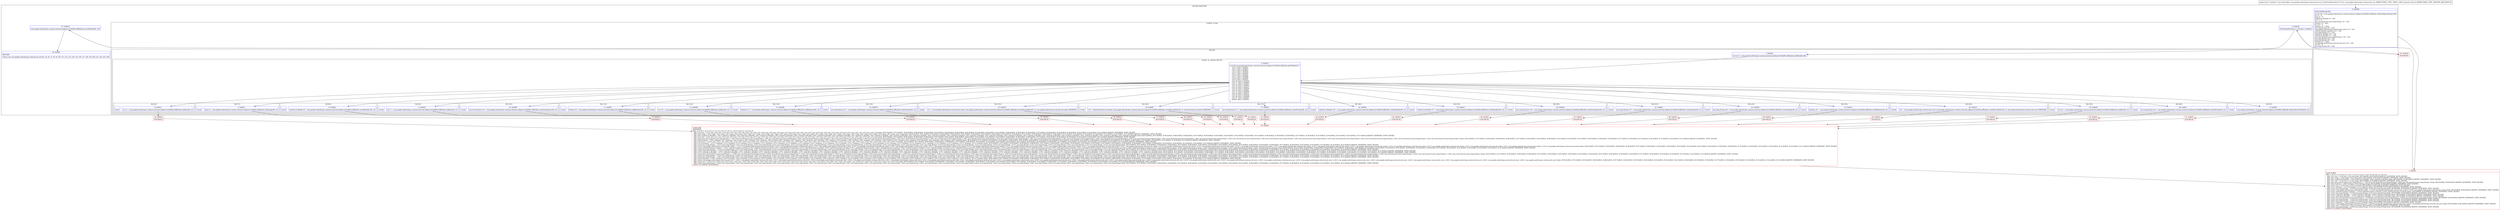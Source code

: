 digraph "CFG forcom.google.android.gms.internal.ads.zzxz.createFromParcel(Landroid\/os\/Parcel;)Ljava\/lang\/Object;" {
subgraph cluster_Region_856486270 {
label = "R(4:0|(2:3|4)|27|28)";
node [shape=record,color=blue];
Node_0 [shape=record,label="{0\:\ 0x0000|MTH_ENTER_BLOCK\l|int int r25 = com.google.android.gms.common.internal.safeparcel.SafeParcelReader.validateObjectHeader(r28)\lint r3 = 0\llong r4 = 0\landroid.os.Bundle r6 = null\lint r7 = 0\ljava.util.ArrayList\<java.lang.String\> r8 = null\lboolean r9 = false\lint r10 = 0\lboolean r11 = false\ljava.lang.String r12 = null\lcom.google.android.gms.internal.ads.zzabz r13 = null\landroid.location.Location r14 = null\ljava.lang.String r15 = null\landroid.os.Bundle r16 = null\landroid.os.Bundle r17 = null\ljava.util.ArrayList\<java.lang.String\> r18 = null\ljava.lang.String r19 = null\ljava.lang.String r20 = null\lboolean r21 = false\lcom.google.android.gms.internal.ads.zzxr r22 = null\lint r23 = 0\ljava.lang.String r24 = null\l}"];
subgraph cluster_LoopRegion_701998043 {
label = "LOOP:0: (2:3|4)";
node [shape=record,color=blue];
Node_2 [shape=record,label="{2\:\ 0x0029|if (r28.dataPosition() \< r25) goto L_0x002b\l}"];
subgraph cluster_Region_959134891 {
label = "R(2:3|4)";
node [shape=record,color=blue];
Node_3 [shape=record,label="{3\:\ 0x002b|int int r2 = com.google.android.gms.common.internal.safeparcel.SafeParcelReader.readHeader(r28)\l}"];
subgraph cluster_SwitchRegion_1145357835 {
label = "Switch: 21, default: R(2:5|1)";
node [shape=record,color=blue];
Node_4 [shape=record,label="{4\:\ 0x0033|switch(com.google.android.gms.common.internal.safeparcel.SafeParcelReader.getFieldId(r2)) \{\l    case 1: goto L_0x003c;\l    case 2: goto L_0x0043;\l    case 3: goto L_0x004a;\l    case 4: goto L_0x0051;\l    case 5: goto L_0x0058;\l    case 6: goto L_0x005f;\l    case 7: goto L_0x0066;\l    case 8: goto L_0x006d;\l    case 9: goto L_0x0074;\l    case 10: goto L_0x007b;\l    case 11: goto L_0x0087;\l    case 12: goto L_0x0093;\l    case 13: goto L_0x009a;\l    case 14: goto L_0x00a1;\l    case 15: goto L_0x00a9;\l    case 16: goto L_0x00b1;\l    case 17: goto L_0x00b9;\l    case 18: goto L_0x00c1;\l    case 19: goto L_0x00c9;\l    case 20: goto L_0x00d9;\l    case 21: goto L_0x00e1;\l    default: goto L_0x0036;\l\}\l}"];
subgraph cluster_Region_1629419105 {
label = "R(2:6|1)";
node [shape=record,color=blue];
Node_6 [shape=record,label="{6\:\ 0x003c|int r3 = com.google.android.gms.common.internal.safeparcel.SafeParcelReader.readInt(r28, r2)\l}"];
Node_InsnContainer_508857161 [shape=record,label="{|break\l}"];
}
subgraph cluster_Region_1087503583 {
label = "R(2:7|1)";
node [shape=record,color=blue];
Node_7 [shape=record,label="{7\:\ 0x0043|long r4 = com.google.android.gms.common.internal.safeparcel.SafeParcelReader.readLong(r28, r2)\l}"];
Node_InsnContainer_1259605730 [shape=record,label="{|break\l}"];
}
subgraph cluster_Region_335704762 {
label = "R(2:8|1)";
node [shape=record,color=blue];
Node_8 [shape=record,label="{8\:\ 0x004a|android.os.Bundle r6 = com.google.android.gms.common.internal.safeparcel.SafeParcelReader.createBundle(r28, r2)\l}"];
Node_InsnContainer_825930865 [shape=record,label="{|break\l}"];
}
subgraph cluster_Region_14664346 {
label = "R(2:9|1)";
node [shape=record,color=blue];
Node_9 [shape=record,label="{9\:\ 0x0051|int r7 = com.google.android.gms.common.internal.safeparcel.SafeParcelReader.readInt(r28, r2)\l}"];
Node_InsnContainer_1592089692 [shape=record,label="{|break\l}"];
}
subgraph cluster_Region_384078110 {
label = "R(2:10|1)";
node [shape=record,color=blue];
Node_10 [shape=record,label="{10\:\ 0x0058|java.util.ArrayList r8 = com.google.android.gms.common.internal.safeparcel.SafeParcelReader.createStringList(r28, r2)\l}"];
Node_InsnContainer_1691453962 [shape=record,label="{|break\l}"];
}
subgraph cluster_Region_1495052313 {
label = "R(2:11|1)";
node [shape=record,color=blue];
Node_11 [shape=record,label="{11\:\ 0x005f|boolean r9 = com.google.android.gms.common.internal.safeparcel.SafeParcelReader.readBoolean(r28, r2)\l}"];
Node_InsnContainer_265939820 [shape=record,label="{|break\l}"];
}
subgraph cluster_Region_1586269730 {
label = "R(2:12|1)";
node [shape=record,color=blue];
Node_12 [shape=record,label="{12\:\ 0x0066|int r10 = com.google.android.gms.common.internal.safeparcel.SafeParcelReader.readInt(r28, r2)\l}"];
Node_InsnContainer_1797545946 [shape=record,label="{|break\l}"];
}
subgraph cluster_Region_549018747 {
label = "R(2:13|1)";
node [shape=record,color=blue];
Node_13 [shape=record,label="{13\:\ 0x006d|boolean r11 = com.google.android.gms.common.internal.safeparcel.SafeParcelReader.readBoolean(r28, r2)\l}"];
Node_InsnContainer_534247774 [shape=record,label="{|break\l}"];
}
subgraph cluster_Region_308757779 {
label = "R(2:14|1)";
node [shape=record,color=blue];
Node_14 [shape=record,label="{14\:\ 0x0074|java.lang.String r12 = com.google.android.gms.common.internal.safeparcel.SafeParcelReader.createString(r28, r2)\l}"];
Node_InsnContainer_2000593268 [shape=record,label="{|break\l}"];
}
subgraph cluster_Region_776446782 {
label = "R(2:15|1)";
node [shape=record,color=blue];
Node_15 [shape=record,label="{15\:\ 0x007b|r13 = (com.google.android.gms.internal.ads.zzabz) com.google.android.gms.common.internal.safeparcel.SafeParcelReader.createParcelable(r28, r2, com.google.android.gms.internal.ads.zzabz.CREATOR)\l}"];
Node_InsnContainer_939304564 [shape=record,label="{|break\l}"];
}
subgraph cluster_Region_343987530 {
label = "R(2:16|1)";
node [shape=record,color=blue];
Node_16 [shape=record,label="{16\:\ 0x0087|r14 = (android.location.Location) com.google.android.gms.common.internal.safeparcel.SafeParcelReader.createParcelable(r28, r2, android.location.Location.CREATOR)\l}"];
Node_InsnContainer_2129655262 [shape=record,label="{|break\l}"];
}
subgraph cluster_Region_2125469989 {
label = "R(2:17|1)";
node [shape=record,color=blue];
Node_17 [shape=record,label="{17\:\ 0x0093|java.lang.String r15 = com.google.android.gms.common.internal.safeparcel.SafeParcelReader.createString(r28, r2)\l}"];
Node_InsnContainer_1582497364 [shape=record,label="{|break\l}"];
}
subgraph cluster_Region_1456968765 {
label = "R(2:18|1)";
node [shape=record,color=blue];
Node_18 [shape=record,label="{18\:\ 0x009a|android.os.Bundle r16 = com.google.android.gms.common.internal.safeparcel.SafeParcelReader.createBundle(r28, r2)\l}"];
Node_InsnContainer_1558561259 [shape=record,label="{|break\l}"];
}
subgraph cluster_Region_1159365514 {
label = "R(2:19|1)";
node [shape=record,color=blue];
Node_19 [shape=record,label="{19\:\ 0x00a1|android.os.Bundle r17 = com.google.android.gms.common.internal.safeparcel.SafeParcelReader.createBundle(r28, r2)\l}"];
Node_InsnContainer_251138821 [shape=record,label="{|break\l}"];
}
subgraph cluster_Region_1470244070 {
label = "R(2:20|1)";
node [shape=record,color=blue];
Node_20 [shape=record,label="{20\:\ 0x00a9|java.util.ArrayList r18 = com.google.android.gms.common.internal.safeparcel.SafeParcelReader.createStringList(r28, r2)\l}"];
Node_InsnContainer_255350273 [shape=record,label="{|break\l}"];
}
subgraph cluster_Region_698709510 {
label = "R(2:21|1)";
node [shape=record,color=blue];
Node_21 [shape=record,label="{21\:\ 0x00b1|java.lang.String r19 = com.google.android.gms.common.internal.safeparcel.SafeParcelReader.createString(r28, r2)\l}"];
Node_InsnContainer_1179761132 [shape=record,label="{|break\l}"];
}
subgraph cluster_Region_1136224627 {
label = "R(2:22|1)";
node [shape=record,color=blue];
Node_22 [shape=record,label="{22\:\ 0x00b9|java.lang.String r20 = com.google.android.gms.common.internal.safeparcel.SafeParcelReader.createString(r28, r2)\l}"];
Node_InsnContainer_877249108 [shape=record,label="{|break\l}"];
}
subgraph cluster_Region_1378788445 {
label = "R(2:23|1)";
node [shape=record,color=blue];
Node_23 [shape=record,label="{23\:\ 0x00c1|boolean r21 = com.google.android.gms.common.internal.safeparcel.SafeParcelReader.readBoolean(r28, r2)\l}"];
Node_InsnContainer_2061996003 [shape=record,label="{|break\l}"];
}
subgraph cluster_Region_342704106 {
label = "R(2:24|1)";
node [shape=record,color=blue];
Node_24 [shape=record,label="{24\:\ 0x00c9|r22 = (com.google.android.gms.internal.ads.zzxr) com.google.android.gms.common.internal.safeparcel.SafeParcelReader.createParcelable(r28, r2, com.google.android.gms.internal.ads.zzxr.CREATOR)\l}"];
Node_InsnContainer_924997344 [shape=record,label="{|break\l}"];
}
subgraph cluster_Region_385515047 {
label = "R(2:25|1)";
node [shape=record,color=blue];
Node_25 [shape=record,label="{25\:\ 0x00d9|int r23 = com.google.android.gms.common.internal.safeparcel.SafeParcelReader.readInt(r28, r2)\l}"];
Node_InsnContainer_2088179505 [shape=record,label="{|break\l}"];
}
subgraph cluster_Region_503349114 {
label = "R(2:26|1)";
node [shape=record,color=blue];
Node_26 [shape=record,label="{26\:\ 0x00e1|java.lang.String r24 = com.google.android.gms.common.internal.safeparcel.SafeParcelReader.createString(r28, r2)\l}"];
Node_InsnContainer_114700681 [shape=record,label="{|break\l}"];
}
subgraph cluster_Region_25859042 {
label = "R(2:5|1)";
node [shape=record,color=blue];
Node_5 [shape=record,label="{5\:\ 0x0036|com.google.android.gms.common.internal.safeparcel.SafeParcelReader.skipUnknownField(r28, r2)\l}"];
Node_InsnContainer_1074282023 [shape=record,label="{|break\l}"];
}
}
}
}
Node_27 [shape=record,label="{27\:\ 0x00e9|com.google.android.gms.common.internal.safeparcel.SafeParcelReader.ensureAtEnd(r28, r25)\l}"];
Node_28 [shape=record,label="{28\:\ 0x00f5|RETURN\l|return new com.google.android.gms.internal.ads.zzxx(r3, r4, r6, r7, r8, r9, r10, r11, r12, r13, r14, r15, r16, r17, r18, r19, r20, r21, r22, r23, r24)\l}"];
}
Node_1 [shape=record,color=red,label="{1\:\ 0x0023|LOOP_START\lPHI: r3 r4 r6 r7 r8 r9 r10 r11 r12 r13 r14 r15 r16 r17 r18 r19 r20 r21 r22 r23 r24 \l  PHI: (r3v1 int) = (r3v0 int), (r3v2 int) binds: [B:0:0x0000, B:29:0x0023] A[DONT_GENERATE, DONT_INLINE]\l  PHI: (r4v1 long) = (r4v0 long), (r4v2 long) binds: [B:0:0x0000, B:29:0x0023] A[DONT_GENERATE, DONT_INLINE]\l  PHI: (r6v1 android.os.Bundle) = (r6v0 android.os.Bundle), (r6v2 android.os.Bundle) binds: [B:0:0x0000, B:29:0x0023] A[DONT_GENERATE, DONT_INLINE]\l  PHI: (r7v1 int) = (r7v0 int), (r7v2 int) binds: [B:0:0x0000, B:29:0x0023] A[DONT_GENERATE, DONT_INLINE]\l  PHI: (r8v1 java.util.ArrayList\<java.lang.String\>) = (r8v0 java.util.ArrayList\<java.lang.String\>), (r8v2 java.util.ArrayList\<java.lang.String\>) binds: [B:0:0x0000, B:29:0x0023] A[DONT_GENERATE, DONT_INLINE]\l  PHI: (r9v1 boolean) = (r9v0 boolean), (r9v2 boolean) binds: [B:0:0x0000, B:29:0x0023] A[DONT_GENERATE, DONT_INLINE]\l  PHI: (r10v1 int) = (r10v0 int), (r10v2 int) binds: [B:0:0x0000, B:29:0x0023] A[DONT_GENERATE, DONT_INLINE]\l  PHI: (r11v1 boolean) = (r11v0 boolean), (r11v2 boolean) binds: [B:0:0x0000, B:29:0x0023] A[DONT_GENERATE, DONT_INLINE]\l  PHI: (r12v1 java.lang.String) = (r12v0 java.lang.String), (r12v2 java.lang.String) binds: [B:0:0x0000, B:29:0x0023] A[DONT_GENERATE, DONT_INLINE]\l  PHI: (r13v1 com.google.android.gms.internal.ads.zzabz) = (r13v0 com.google.android.gms.internal.ads.zzabz), (r13v2 com.google.android.gms.internal.ads.zzabz) binds: [B:0:0x0000, B:29:0x0023] A[DONT_GENERATE, DONT_INLINE]\l  PHI: (r14v1 android.location.Location) = (r14v0 android.location.Location), (r14v2 android.location.Location) binds: [B:0:0x0000, B:29:0x0023] A[DONT_GENERATE, DONT_INLINE]\l  PHI: (r15v1 java.lang.String) = (r15v0 java.lang.String), (r15v2 java.lang.String) binds: [B:0:0x0000, B:29:0x0023] A[DONT_GENERATE, DONT_INLINE]\l  PHI: (r16v1 android.os.Bundle) = (r16v0 android.os.Bundle), (r16v2 android.os.Bundle) binds: [B:0:0x0000, B:29:0x0023] A[DONT_GENERATE, DONT_INLINE]\l  PHI: (r17v1 android.os.Bundle) = (r17v0 android.os.Bundle), (r17v2 android.os.Bundle) binds: [B:0:0x0000, B:29:0x0023] A[DONT_GENERATE, DONT_INLINE]\l  PHI: (r18v1 java.util.ArrayList\<java.lang.String\>) = (r18v0 java.util.ArrayList\<java.lang.String\>), (r18v2 java.util.ArrayList\<java.lang.String\>) binds: [B:0:0x0000, B:29:0x0023] A[DONT_GENERATE, DONT_INLINE]\l  PHI: (r19v1 java.lang.String) = (r19v0 java.lang.String), (r19v2 java.lang.String) binds: [B:0:0x0000, B:29:0x0023] A[DONT_GENERATE, DONT_INLINE]\l  PHI: (r20v1 java.lang.String) = (r20v0 java.lang.String), (r20v2 java.lang.String) binds: [B:0:0x0000, B:29:0x0023] A[DONT_GENERATE, DONT_INLINE]\l  PHI: (r21v1 boolean) = (r21v0 boolean), (r21v2 boolean) binds: [B:0:0x0000, B:29:0x0023] A[DONT_GENERATE, DONT_INLINE]\l  PHI: (r22v1 com.google.android.gms.internal.ads.zzxr) = (r22v0 com.google.android.gms.internal.ads.zzxr), (r22v2 com.google.android.gms.internal.ads.zzxr) binds: [B:0:0x0000, B:29:0x0023] A[DONT_GENERATE, DONT_INLINE]\l  PHI: (r23v1 int) = (r23v0 int), (r23v2 int) binds: [B:0:0x0000, B:29:0x0023] A[DONT_GENERATE, DONT_INLINE]\l  PHI: (r24v1 java.lang.String) = (r24v0 java.lang.String), (r24v2 java.lang.String) binds: [B:0:0x0000, B:29:0x0023] A[DONT_GENERATE, DONT_INLINE]\lLOOP:0: B:1:0x0023\-\>B:29:0x0023\l}"];
Node_29 [shape=record,color=red,label="{29\:\ 0x0023|LOOP_END\lSYNTHETIC\lPHI: r3 r4 r6 r7 r8 r9 r10 r11 r12 r13 r14 r15 r16 r17 r18 r19 r20 r21 r22 r23 r24 \l  PHI: (r3v2 int) = (r3v1 int), (r3v1 int), (r3v1 int), (r3v1 int), (r3v1 int), (r3v1 int), (r3v1 int), (r3v1 int), (r3v1 int), (r3v1 int), (r3v1 int), (r3v1 int), (r3v1 int), (r3v1 int), (r3v1 int), (r3v1 int), (r3v1 int), (r3v1 int), (r3v1 int), (r3v1 int), (r3v3 int), (r3v1 int) binds: [B:52:0x0023, B:51:0x0023, B:50:0x0023, B:49:0x0023, B:48:0x0023, B:47:0x0023, B:46:0x0023, B:45:0x0023, B:44:0x0023, B:43:0x0023, B:42:0x0023, B:41:0x0023, B:40:0x0023, B:39:0x0023, B:38:0x0023, B:37:0x0023, B:36:0x0023, B:35:0x0023, B:34:0x0023, B:33:0x0023, B:32:0x0023, B:31:0x0023] A[DONT_GENERATE, DONT_INLINE]\l  PHI: (r4v2 long) = (r4v1 long), (r4v1 long), (r4v1 long), (r4v1 long), (r4v1 long), (r4v1 long), (r4v1 long), (r4v1 long), (r4v1 long), (r4v1 long), (r4v1 long), (r4v1 long), (r4v1 long), (r4v1 long), (r4v1 long), (r4v1 long), (r4v1 long), (r4v1 long), (r4v1 long), (r4v3 long), (r4v1 long), (r4v1 long) binds: [B:52:0x0023, B:51:0x0023, B:50:0x0023, B:49:0x0023, B:48:0x0023, B:47:0x0023, B:46:0x0023, B:45:0x0023, B:44:0x0023, B:43:0x0023, B:42:0x0023, B:41:0x0023, B:40:0x0023, B:39:0x0023, B:38:0x0023, B:37:0x0023, B:36:0x0023, B:35:0x0023, B:34:0x0023, B:33:0x0023, B:32:0x0023, B:31:0x0023] A[DONT_GENERATE, DONT_INLINE]\l  PHI: (r6v2 android.os.Bundle) = (r6v1 android.os.Bundle), (r6v1 android.os.Bundle), (r6v1 android.os.Bundle), (r6v1 android.os.Bundle), (r6v1 android.os.Bundle), (r6v1 android.os.Bundle), (r6v1 android.os.Bundle), (r6v1 android.os.Bundle), (r6v1 android.os.Bundle), (r6v1 android.os.Bundle), (r6v1 android.os.Bundle), (r6v1 android.os.Bundle), (r6v1 android.os.Bundle), (r6v1 android.os.Bundle), (r6v1 android.os.Bundle), (r6v1 android.os.Bundle), (r6v1 android.os.Bundle), (r6v1 android.os.Bundle), (r6v3 android.os.Bundle), (r6v1 android.os.Bundle), (r6v1 android.os.Bundle), (r6v1 android.os.Bundle) binds: [B:52:0x0023, B:51:0x0023, B:50:0x0023, B:49:0x0023, B:48:0x0023, B:47:0x0023, B:46:0x0023, B:45:0x0023, B:44:0x0023, B:43:0x0023, B:42:0x0023, B:41:0x0023, B:40:0x0023, B:39:0x0023, B:38:0x0023, B:37:0x0023, B:36:0x0023, B:35:0x0023, B:34:0x0023, B:33:0x0023, B:32:0x0023, B:31:0x0023] A[DONT_GENERATE, DONT_INLINE]\l  PHI: (r7v2 int) = (r7v1 int), (r7v1 int), (r7v1 int), (r7v1 int), (r7v1 int), (r7v1 int), (r7v1 int), (r7v1 int), (r7v1 int), (r7v1 int), (r7v1 int), (r7v1 int), (r7v1 int), (r7v1 int), (r7v1 int), (r7v1 int), (r7v1 int), (r7v3 int), (r7v1 int), (r7v1 int), (r7v1 int), (r7v1 int) binds: [B:52:0x0023, B:51:0x0023, B:50:0x0023, B:49:0x0023, B:48:0x0023, B:47:0x0023, B:46:0x0023, B:45:0x0023, B:44:0x0023, B:43:0x0023, B:42:0x0023, B:41:0x0023, B:40:0x0023, B:39:0x0023, B:38:0x0023, B:37:0x0023, B:36:0x0023, B:35:0x0023, B:34:0x0023, B:33:0x0023, B:32:0x0023, B:31:0x0023] A[DONT_GENERATE, DONT_INLINE]\l  PHI: (r8v2 java.util.ArrayList\<java.lang.String\>) = (r8v1 java.util.ArrayList\<java.lang.String\>), (r8v1 java.util.ArrayList\<java.lang.String\>), (r8v1 java.util.ArrayList\<java.lang.String\>), (r8v1 java.util.ArrayList\<java.lang.String\>), (r8v1 java.util.ArrayList\<java.lang.String\>), (r8v1 java.util.ArrayList\<java.lang.String\>), (r8v1 java.util.ArrayList\<java.lang.String\>), (r8v1 java.util.ArrayList\<java.lang.String\>), (r8v1 java.util.ArrayList\<java.lang.String\>), (r8v1 java.util.ArrayList\<java.lang.String\>), (r8v1 java.util.ArrayList\<java.lang.String\>), (r8v1 java.util.ArrayList\<java.lang.String\>), (r8v1 java.util.ArrayList\<java.lang.String\>), (r8v1 java.util.ArrayList\<java.lang.String\>), (r8v1 java.util.ArrayList\<java.lang.String\>), (r8v1 java.util.ArrayList\<java.lang.String\>), (r8v3 java.util.ArrayList\<java.lang.String\>), (r8v1 java.util.ArrayList\<java.lang.String\>), (r8v1 java.util.ArrayList\<java.lang.String\>), (r8v1 java.util.ArrayList\<java.lang.String\>), (r8v1 java.util.ArrayList\<java.lang.String\>), (r8v1 java.util.ArrayList\<java.lang.String\>) binds: [B:52:0x0023, B:51:0x0023, B:50:0x0023, B:49:0x0023, B:48:0x0023, B:47:0x0023, B:46:0x0023, B:45:0x0023, B:44:0x0023, B:43:0x0023, B:42:0x0023, B:41:0x0023, B:40:0x0023, B:39:0x0023, B:38:0x0023, B:37:0x0023, B:36:0x0023, B:35:0x0023, B:34:0x0023, B:33:0x0023, B:32:0x0023, B:31:0x0023] A[DONT_GENERATE, DONT_INLINE]\l  PHI: (r9v2 boolean) = (r9v1 boolean), (r9v1 boolean), (r9v1 boolean), (r9v1 boolean), (r9v1 boolean), (r9v1 boolean), (r9v1 boolean), (r9v1 boolean), (r9v1 boolean), (r9v1 boolean), (r9v1 boolean), (r9v1 boolean), (r9v1 boolean), (r9v1 boolean), (r9v1 boolean), (r9v3 boolean), (r9v1 boolean), (r9v1 boolean), (r9v1 boolean), (r9v1 boolean), (r9v1 boolean), (r9v1 boolean) binds: [B:52:0x0023, B:51:0x0023, B:50:0x0023, B:49:0x0023, B:48:0x0023, B:47:0x0023, B:46:0x0023, B:45:0x0023, B:44:0x0023, B:43:0x0023, B:42:0x0023, B:41:0x0023, B:40:0x0023, B:39:0x0023, B:38:0x0023, B:37:0x0023, B:36:0x0023, B:35:0x0023, B:34:0x0023, B:33:0x0023, B:32:0x0023, B:31:0x0023] A[DONT_GENERATE, DONT_INLINE]\l  PHI: (r10v2 int) = (r10v1 int), (r10v1 int), (r10v1 int), (r10v1 int), (r10v1 int), (r10v1 int), (r10v1 int), (r10v1 int), (r10v1 int), (r10v1 int), (r10v1 int), (r10v1 int), (r10v1 int), (r10v1 int), (r10v3 int), (r10v1 int), (r10v1 int), (r10v1 int), (r10v1 int), (r10v1 int), (r10v1 int), (r10v1 int) binds: [B:52:0x0023, B:51:0x0023, B:50:0x0023, B:49:0x0023, B:48:0x0023, B:47:0x0023, B:46:0x0023, B:45:0x0023, B:44:0x0023, B:43:0x0023, B:42:0x0023, B:41:0x0023, B:40:0x0023, B:39:0x0023, B:38:0x0023, B:37:0x0023, B:36:0x0023, B:35:0x0023, B:34:0x0023, B:33:0x0023, B:32:0x0023, B:31:0x0023] A[DONT_GENERATE, DONT_INLINE]\l  PHI: (r11v2 boolean) = (r11v1 boolean), (r11v1 boolean), (r11v1 boolean), (r11v1 boolean), (r11v1 boolean), (r11v1 boolean), (r11v1 boolean), (r11v1 boolean), (r11v1 boolean), (r11v1 boolean), (r11v1 boolean), (r11v1 boolean), (r11v1 boolean), (r11v3 boolean), (r11v1 boolean), (r11v1 boolean), (r11v1 boolean), (r11v1 boolean), (r11v1 boolean), (r11v1 boolean), (r11v1 boolean), (r11v1 boolean) binds: [B:52:0x0023, B:51:0x0023, B:50:0x0023, B:49:0x0023, B:48:0x0023, B:47:0x0023, B:46:0x0023, B:45:0x0023, B:44:0x0023, B:43:0x0023, B:42:0x0023, B:41:0x0023, B:40:0x0023, B:39:0x0023, B:38:0x0023, B:37:0x0023, B:36:0x0023, B:35:0x0023, B:34:0x0023, B:33:0x0023, B:32:0x0023, B:31:0x0023] A[DONT_GENERATE, DONT_INLINE]\l  PHI: (r12v2 java.lang.String) = (r12v1 java.lang.String), (r12v1 java.lang.String), (r12v1 java.lang.String), (r12v1 java.lang.String), (r12v1 java.lang.String), (r12v1 java.lang.String), (r12v1 java.lang.String), (r12v1 java.lang.String), (r12v1 java.lang.String), (r12v1 java.lang.String), (r12v1 java.lang.String), (r12v1 java.lang.String), (r12v3 java.lang.String), (r12v1 java.lang.String), (r12v1 java.lang.String), (r12v1 java.lang.String), (r12v1 java.lang.String), (r12v1 java.lang.String), (r12v1 java.lang.String), (r12v1 java.lang.String), (r12v1 java.lang.String), (r12v1 java.lang.String) binds: [B:52:0x0023, B:51:0x0023, B:50:0x0023, B:49:0x0023, B:48:0x0023, B:47:0x0023, B:46:0x0023, B:45:0x0023, B:44:0x0023, B:43:0x0023, B:42:0x0023, B:41:0x0023, B:40:0x0023, B:39:0x0023, B:38:0x0023, B:37:0x0023, B:36:0x0023, B:35:0x0023, B:34:0x0023, B:33:0x0023, B:32:0x0023, B:31:0x0023] A[DONT_GENERATE, DONT_INLINE]\l  PHI: (r13v2 com.google.android.gms.internal.ads.zzabz) = (r13v1 com.google.android.gms.internal.ads.zzabz), (r13v1 com.google.android.gms.internal.ads.zzabz), (r13v1 com.google.android.gms.internal.ads.zzabz), (r13v1 com.google.android.gms.internal.ads.zzabz), (r13v1 com.google.android.gms.internal.ads.zzabz), (r13v1 com.google.android.gms.internal.ads.zzabz), (r13v1 com.google.android.gms.internal.ads.zzabz), (r13v1 com.google.android.gms.internal.ads.zzabz), (r13v1 com.google.android.gms.internal.ads.zzabz), (r13v1 com.google.android.gms.internal.ads.zzabz), (r13v1 com.google.android.gms.internal.ads.zzabz), (r13v4 com.google.android.gms.internal.ads.zzabz), (r13v1 com.google.android.gms.internal.ads.zzabz), (r13v1 com.google.android.gms.internal.ads.zzabz), (r13v1 com.google.android.gms.internal.ads.zzabz), (r13v1 com.google.android.gms.internal.ads.zzabz), (r13v1 com.google.android.gms.internal.ads.zzabz), (r13v1 com.google.android.gms.internal.ads.zzabz), (r13v1 com.google.android.gms.internal.ads.zzabz), (r13v1 com.google.android.gms.internal.ads.zzabz), (r13v1 com.google.android.gms.internal.ads.zzabz), (r13v1 com.google.android.gms.internal.ads.zzabz) binds: [B:52:0x0023, B:51:0x0023, B:50:0x0023, B:49:0x0023, B:48:0x0023, B:47:0x0023, B:46:0x0023, B:45:0x0023, B:44:0x0023, B:43:0x0023, B:42:0x0023, B:41:0x0023, B:40:0x0023, B:39:0x0023, B:38:0x0023, B:37:0x0023, B:36:0x0023, B:35:0x0023, B:34:0x0023, B:33:0x0023, B:32:0x0023, B:31:0x0023] A[DONT_GENERATE, DONT_INLINE]\l  PHI: (r14v2 android.location.Location) = (r14v1 android.location.Location), (r14v1 android.location.Location), (r14v1 android.location.Location), (r14v1 android.location.Location), (r14v1 android.location.Location), (r14v1 android.location.Location), (r14v1 android.location.Location), (r14v1 android.location.Location), (r14v1 android.location.Location), (r14v1 android.location.Location), (r14v4 android.location.Location), (r14v1 android.location.Location), (r14v1 android.location.Location), (r14v1 android.location.Location), (r14v1 android.location.Location), (r14v1 android.location.Location), (r14v1 android.location.Location), (r14v1 android.location.Location), (r14v1 android.location.Location), (r14v1 android.location.Location), (r14v1 android.location.Location), (r14v1 android.location.Location) binds: [B:52:0x0023, B:51:0x0023, B:50:0x0023, B:49:0x0023, B:48:0x0023, B:47:0x0023, B:46:0x0023, B:45:0x0023, B:44:0x0023, B:43:0x0023, B:42:0x0023, B:41:0x0023, B:40:0x0023, B:39:0x0023, B:38:0x0023, B:37:0x0023, B:36:0x0023, B:35:0x0023, B:34:0x0023, B:33:0x0023, B:32:0x0023, B:31:0x0023] A[DONT_GENERATE, DONT_INLINE]\l  PHI: (r15v2 java.lang.String) = (r15v1 java.lang.String), (r15v1 java.lang.String), (r15v1 java.lang.String), (r15v1 java.lang.String), (r15v1 java.lang.String), (r15v1 java.lang.String), (r15v1 java.lang.String), (r15v1 java.lang.String), (r15v1 java.lang.String), (r15v3 java.lang.String), (r15v1 java.lang.String), (r15v1 java.lang.String), (r15v1 java.lang.String), (r15v1 java.lang.String), (r15v1 java.lang.String), (r15v1 java.lang.String), (r15v1 java.lang.String), (r15v1 java.lang.String), (r15v1 java.lang.String), (r15v1 java.lang.String), (r15v1 java.lang.String), (r15v1 java.lang.String) binds: [B:52:0x0023, B:51:0x0023, B:50:0x0023, B:49:0x0023, B:48:0x0023, B:47:0x0023, B:46:0x0023, B:45:0x0023, B:44:0x0023, B:43:0x0023, B:42:0x0023, B:41:0x0023, B:40:0x0023, B:39:0x0023, B:38:0x0023, B:37:0x0023, B:36:0x0023, B:35:0x0023, B:34:0x0023, B:33:0x0023, B:32:0x0023, B:31:0x0023] A[DONT_GENERATE, DONT_INLINE]\l  PHI: (r16v2 android.os.Bundle) = (r16v1 android.os.Bundle), (r16v1 android.os.Bundle), (r16v1 android.os.Bundle), (r16v1 android.os.Bundle), (r16v1 android.os.Bundle), (r16v1 android.os.Bundle), (r16v1 android.os.Bundle), (r16v1 android.os.Bundle), (r16v3 android.os.Bundle), (r16v1 android.os.Bundle), (r16v1 android.os.Bundle), (r16v1 android.os.Bundle), (r16v1 android.os.Bundle), (r16v1 android.os.Bundle), (r16v1 android.os.Bundle), (r16v1 android.os.Bundle), (r16v1 android.os.Bundle), (r16v1 android.os.Bundle), (r16v1 android.os.Bundle), (r16v1 android.os.Bundle), (r16v1 android.os.Bundle), (r16v1 android.os.Bundle) binds: [B:52:0x0023, B:51:0x0023, B:50:0x0023, B:49:0x0023, B:48:0x0023, B:47:0x0023, B:46:0x0023, B:45:0x0023, B:44:0x0023, B:43:0x0023, B:42:0x0023, B:41:0x0023, B:40:0x0023, B:39:0x0023, B:38:0x0023, B:37:0x0023, B:36:0x0023, B:35:0x0023, B:34:0x0023, B:33:0x0023, B:32:0x0023, B:31:0x0023] A[DONT_GENERATE, DONT_INLINE]\l  PHI: (r17v2 android.os.Bundle) = (r17v1 android.os.Bundle), (r17v1 android.os.Bundle), (r17v1 android.os.Bundle), (r17v1 android.os.Bundle), (r17v1 android.os.Bundle), (r17v1 android.os.Bundle), (r17v1 android.os.Bundle), (r17v3 android.os.Bundle), (r17v1 android.os.Bundle), (r17v1 android.os.Bundle), (r17v1 android.os.Bundle), (r17v1 android.os.Bundle), (r17v1 android.os.Bundle), (r17v1 android.os.Bundle), (r17v1 android.os.Bundle), (r17v1 android.os.Bundle), (r17v1 android.os.Bundle), (r17v1 android.os.Bundle), (r17v1 android.os.Bundle), (r17v1 android.os.Bundle), (r17v1 android.os.Bundle), (r17v1 android.os.Bundle) binds: [B:52:0x0023, B:51:0x0023, B:50:0x0023, B:49:0x0023, B:48:0x0023, B:47:0x0023, B:46:0x0023, B:45:0x0023, B:44:0x0023, B:43:0x0023, B:42:0x0023, B:41:0x0023, B:40:0x0023, B:39:0x0023, B:38:0x0023, B:37:0x0023, B:36:0x0023, B:35:0x0023, B:34:0x0023, B:33:0x0023, B:32:0x0023, B:31:0x0023] A[DONT_GENERATE, DONT_INLINE]\l  PHI: (r18v2 java.util.ArrayList\<java.lang.String\>) = (r18v1 java.util.ArrayList\<java.lang.String\>), (r18v1 java.util.ArrayList\<java.lang.String\>), (r18v1 java.util.ArrayList\<java.lang.String\>), (r18v1 java.util.ArrayList\<java.lang.String\>), (r18v1 java.util.ArrayList\<java.lang.String\>), (r18v1 java.util.ArrayList\<java.lang.String\>), (r18v3 java.util.ArrayList\<java.lang.String\>), (r18v1 java.util.ArrayList\<java.lang.String\>), (r18v1 java.util.ArrayList\<java.lang.String\>), (r18v1 java.util.ArrayList\<java.lang.String\>), (r18v1 java.util.ArrayList\<java.lang.String\>), (r18v1 java.util.ArrayList\<java.lang.String\>), (r18v1 java.util.ArrayList\<java.lang.String\>), (r18v1 java.util.ArrayList\<java.lang.String\>), (r18v1 java.util.ArrayList\<java.lang.String\>), (r18v1 java.util.ArrayList\<java.lang.String\>), (r18v1 java.util.ArrayList\<java.lang.String\>), (r18v1 java.util.ArrayList\<java.lang.String\>), (r18v1 java.util.ArrayList\<java.lang.String\>), (r18v1 java.util.ArrayList\<java.lang.String\>), (r18v1 java.util.ArrayList\<java.lang.String\>), (r18v1 java.util.ArrayList\<java.lang.String\>) binds: [B:52:0x0023, B:51:0x0023, B:50:0x0023, B:49:0x0023, B:48:0x0023, B:47:0x0023, B:46:0x0023, B:45:0x0023, B:44:0x0023, B:43:0x0023, B:42:0x0023, B:41:0x0023, B:40:0x0023, B:39:0x0023, B:38:0x0023, B:37:0x0023, B:36:0x0023, B:35:0x0023, B:34:0x0023, B:33:0x0023, B:32:0x0023, B:31:0x0023] A[DONT_GENERATE, DONT_INLINE]\l  PHI: (r19v2 java.lang.String) = (r19v1 java.lang.String), (r19v1 java.lang.String), (r19v1 java.lang.String), (r19v1 java.lang.String), (r19v1 java.lang.String), (r19v3 java.lang.String), (r19v1 java.lang.String), (r19v1 java.lang.String), (r19v1 java.lang.String), (r19v1 java.lang.String), (r19v1 java.lang.String), (r19v1 java.lang.String), (r19v1 java.lang.String), (r19v1 java.lang.String), (r19v1 java.lang.String), (r19v1 java.lang.String), (r19v1 java.lang.String), (r19v1 java.lang.String), (r19v1 java.lang.String), (r19v1 java.lang.String), (r19v1 java.lang.String), (r19v1 java.lang.String) binds: [B:52:0x0023, B:51:0x0023, B:50:0x0023, B:49:0x0023, B:48:0x0023, B:47:0x0023, B:46:0x0023, B:45:0x0023, B:44:0x0023, B:43:0x0023, B:42:0x0023, B:41:0x0023, B:40:0x0023, B:39:0x0023, B:38:0x0023, B:37:0x0023, B:36:0x0023, B:35:0x0023, B:34:0x0023, B:33:0x0023, B:32:0x0023, B:31:0x0023] A[DONT_GENERATE, DONT_INLINE]\l  PHI: (r20v2 java.lang.String) = (r20v1 java.lang.String), (r20v1 java.lang.String), (r20v1 java.lang.String), (r20v1 java.lang.String), (r20v3 java.lang.String), (r20v1 java.lang.String), (r20v1 java.lang.String), (r20v1 java.lang.String), (r20v1 java.lang.String), (r20v1 java.lang.String), (r20v1 java.lang.String), (r20v1 java.lang.String), (r20v1 java.lang.String), (r20v1 java.lang.String), (r20v1 java.lang.String), (r20v1 java.lang.String), (r20v1 java.lang.String), (r20v1 java.lang.String), (r20v1 java.lang.String), (r20v1 java.lang.String), (r20v1 java.lang.String), (r20v1 java.lang.String) binds: [B:52:0x0023, B:51:0x0023, B:50:0x0023, B:49:0x0023, B:48:0x0023, B:47:0x0023, B:46:0x0023, B:45:0x0023, B:44:0x0023, B:43:0x0023, B:42:0x0023, B:41:0x0023, B:40:0x0023, B:39:0x0023, B:38:0x0023, B:37:0x0023, B:36:0x0023, B:35:0x0023, B:34:0x0023, B:33:0x0023, B:32:0x0023, B:31:0x0023] A[DONT_GENERATE, DONT_INLINE]\l  PHI: (r21v2 boolean) = (r21v1 boolean), (r21v1 boolean), (r21v1 boolean), (r21v3 boolean), (r21v1 boolean), (r21v1 boolean), (r21v1 boolean), (r21v1 boolean), (r21v1 boolean), (r21v1 boolean), (r21v1 boolean), (r21v1 boolean), (r21v1 boolean), (r21v1 boolean), (r21v1 boolean), (r21v1 boolean), (r21v1 boolean), (r21v1 boolean), (r21v1 boolean), (r21v1 boolean), (r21v1 boolean), (r21v1 boolean) binds: [B:52:0x0023, B:51:0x0023, B:50:0x0023, B:49:0x0023, B:48:0x0023, B:47:0x0023, B:46:0x0023, B:45:0x0023, B:44:0x0023, B:43:0x0023, B:42:0x0023, B:41:0x0023, B:40:0x0023, B:39:0x0023, B:38:0x0023, B:37:0x0023, B:36:0x0023, B:35:0x0023, B:34:0x0023, B:33:0x0023, B:32:0x0023, B:31:0x0023] A[DONT_GENERATE, DONT_INLINE]\l  PHI: (r22v2 com.google.android.gms.internal.ads.zzxr) = (r22v1 com.google.android.gms.internal.ads.zzxr), (r22v1 com.google.android.gms.internal.ads.zzxr), (r22v4 com.google.android.gms.internal.ads.zzxr), (r22v1 com.google.android.gms.internal.ads.zzxr), (r22v1 com.google.android.gms.internal.ads.zzxr), (r22v1 com.google.android.gms.internal.ads.zzxr), (r22v1 com.google.android.gms.internal.ads.zzxr), (r22v1 com.google.android.gms.internal.ads.zzxr), (r22v1 com.google.android.gms.internal.ads.zzxr), (r22v1 com.google.android.gms.internal.ads.zzxr), (r22v1 com.google.android.gms.internal.ads.zzxr), (r22v1 com.google.android.gms.internal.ads.zzxr), (r22v1 com.google.android.gms.internal.ads.zzxr), (r22v1 com.google.android.gms.internal.ads.zzxr), (r22v1 com.google.android.gms.internal.ads.zzxr), (r22v1 com.google.android.gms.internal.ads.zzxr), (r22v1 com.google.android.gms.internal.ads.zzxr), (r22v1 com.google.android.gms.internal.ads.zzxr), (r22v1 com.google.android.gms.internal.ads.zzxr), (r22v1 com.google.android.gms.internal.ads.zzxr), (r22v1 com.google.android.gms.internal.ads.zzxr), (r22v1 com.google.android.gms.internal.ads.zzxr) binds: [B:52:0x0023, B:51:0x0023, B:50:0x0023, B:49:0x0023, B:48:0x0023, B:47:0x0023, B:46:0x0023, B:45:0x0023, B:44:0x0023, B:43:0x0023, B:42:0x0023, B:41:0x0023, B:40:0x0023, B:39:0x0023, B:38:0x0023, B:37:0x0023, B:36:0x0023, B:35:0x0023, B:34:0x0023, B:33:0x0023, B:32:0x0023, B:31:0x0023] A[DONT_GENERATE, DONT_INLINE]\l  PHI: (r23v2 int) = (r23v1 int), (r23v3 int), (r23v1 int), (r23v1 int), (r23v1 int), (r23v1 int), (r23v1 int), (r23v1 int), (r23v1 int), (r23v1 int), (r23v1 int), (r23v1 int), (r23v1 int), (r23v1 int), (r23v1 int), (r23v1 int), (r23v1 int), (r23v1 int), (r23v1 int), (r23v1 int), (r23v1 int), (r23v1 int) binds: [B:52:0x0023, B:51:0x0023, B:50:0x0023, B:49:0x0023, B:48:0x0023, B:47:0x0023, B:46:0x0023, B:45:0x0023, B:44:0x0023, B:43:0x0023, B:42:0x0023, B:41:0x0023, B:40:0x0023, B:39:0x0023, B:38:0x0023, B:37:0x0023, B:36:0x0023, B:35:0x0023, B:34:0x0023, B:33:0x0023, B:32:0x0023, B:31:0x0023] A[DONT_GENERATE, DONT_INLINE]\l  PHI: (r24v2 java.lang.String) = (r24v3 java.lang.String), (r24v1 java.lang.String), (r24v1 java.lang.String), (r24v1 java.lang.String), (r24v1 java.lang.String), (r24v1 java.lang.String), (r24v1 java.lang.String), (r24v1 java.lang.String), (r24v1 java.lang.String), (r24v1 java.lang.String), (r24v1 java.lang.String), (r24v1 java.lang.String), (r24v1 java.lang.String), (r24v1 java.lang.String), (r24v1 java.lang.String), (r24v1 java.lang.String), (r24v1 java.lang.String), (r24v1 java.lang.String), (r24v1 java.lang.String), (r24v1 java.lang.String), (r24v1 java.lang.String), (r24v1 java.lang.String) binds: [B:52:0x0023, B:51:0x0023, B:50:0x0023, B:49:0x0023, B:48:0x0023, B:47:0x0023, B:46:0x0023, B:45:0x0023, B:44:0x0023, B:43:0x0023, B:42:0x0023, B:41:0x0023, B:40:0x0023, B:39:0x0023, B:38:0x0023, B:37:0x0023, B:36:0x0023, B:35:0x0023, B:34:0x0023, B:33:0x0023, B:32:0x0023, B:31:0x0023] A[DONT_GENERATE, DONT_INLINE]\lLOOP:0: B:1:0x0023\-\>B:29:0x0023\l}"];
Node_30 [shape=record,color=red,label="{30\:\ 0x00e9|SYNTHETIC\l}"];
Node_31 [shape=record,color=red,label="{31\:\ 0x0023|SYNTHETIC\l}"];
Node_32 [shape=record,color=red,label="{32\:\ 0x0023|SYNTHETIC\l}"];
Node_33 [shape=record,color=red,label="{33\:\ 0x0023|SYNTHETIC\l}"];
Node_34 [shape=record,color=red,label="{34\:\ 0x0023|SYNTHETIC\l}"];
Node_35 [shape=record,color=red,label="{35\:\ 0x0023|SYNTHETIC\l}"];
Node_36 [shape=record,color=red,label="{36\:\ 0x0023|SYNTHETIC\l}"];
Node_37 [shape=record,color=red,label="{37\:\ 0x0023|SYNTHETIC\l}"];
Node_38 [shape=record,color=red,label="{38\:\ 0x0023|SYNTHETIC\l}"];
Node_39 [shape=record,color=red,label="{39\:\ 0x0023|SYNTHETIC\l}"];
Node_40 [shape=record,color=red,label="{40\:\ 0x0023|SYNTHETIC\l}"];
Node_41 [shape=record,color=red,label="{41\:\ 0x0023|SYNTHETIC\l}"];
Node_42 [shape=record,color=red,label="{42\:\ 0x0023|SYNTHETIC\l}"];
Node_43 [shape=record,color=red,label="{43\:\ 0x0023|SYNTHETIC\l}"];
Node_44 [shape=record,color=red,label="{44\:\ 0x0023|SYNTHETIC\l}"];
Node_45 [shape=record,color=red,label="{45\:\ 0x0023|SYNTHETIC\l}"];
Node_46 [shape=record,color=red,label="{46\:\ 0x0023|SYNTHETIC\l}"];
Node_47 [shape=record,color=red,label="{47\:\ 0x0023|SYNTHETIC\l}"];
Node_48 [shape=record,color=red,label="{48\:\ 0x0023|SYNTHETIC\l}"];
Node_49 [shape=record,color=red,label="{49\:\ 0x0023|SYNTHETIC\l}"];
Node_50 [shape=record,color=red,label="{50\:\ 0x0023|SYNTHETIC\l}"];
Node_51 [shape=record,color=red,label="{51\:\ 0x0023|SYNTHETIC\l}"];
Node_52 [shape=record,color=red,label="{52\:\ 0x0023|SYNTHETIC\l}"];
MethodNode[shape=record,label="{public final \/* synthetic *\/ java.lang.Object com.google.android.gms.internal.ads.zzxz.createFromParcel((r27v0 'this' com.google.android.gms.internal.ads.zzxz A[IMMUTABLE_TYPE, THIS]), (r28v0 android.os.Parcel A[IMMUTABLE_TYPE, METHOD_ARGUMENT])) }"];
MethodNode -> Node_0;
Node_0 -> Node_1;
Node_2 -> Node_3;
Node_2 -> Node_30[style=dashed];
Node_3 -> Node_4;
Node_4 -> Node_5;
Node_4 -> Node_6;
Node_4 -> Node_7;
Node_4 -> Node_8;
Node_4 -> Node_9;
Node_4 -> Node_10;
Node_4 -> Node_11;
Node_4 -> Node_12;
Node_4 -> Node_13;
Node_4 -> Node_14;
Node_4 -> Node_15;
Node_4 -> Node_16;
Node_4 -> Node_17;
Node_4 -> Node_18;
Node_4 -> Node_19;
Node_4 -> Node_20;
Node_4 -> Node_21;
Node_4 -> Node_22;
Node_4 -> Node_23;
Node_4 -> Node_24;
Node_4 -> Node_25;
Node_4 -> Node_26;
Node_6 -> Node_32;
Node_7 -> Node_33;
Node_8 -> Node_34;
Node_9 -> Node_35;
Node_10 -> Node_36;
Node_11 -> Node_37;
Node_12 -> Node_38;
Node_13 -> Node_39;
Node_14 -> Node_40;
Node_15 -> Node_41;
Node_16 -> Node_42;
Node_17 -> Node_43;
Node_18 -> Node_44;
Node_19 -> Node_45;
Node_20 -> Node_46;
Node_21 -> Node_47;
Node_22 -> Node_48;
Node_23 -> Node_49;
Node_24 -> Node_50;
Node_25 -> Node_51;
Node_26 -> Node_52;
Node_5 -> Node_31;
Node_27 -> Node_28;
Node_1 -> Node_2;
Node_29 -> Node_1;
Node_30 -> Node_27;
Node_31 -> Node_29;
Node_32 -> Node_29;
Node_33 -> Node_29;
Node_34 -> Node_29;
Node_35 -> Node_29;
Node_36 -> Node_29;
Node_37 -> Node_29;
Node_38 -> Node_29;
Node_39 -> Node_29;
Node_40 -> Node_29;
Node_41 -> Node_29;
Node_42 -> Node_29;
Node_43 -> Node_29;
Node_44 -> Node_29;
Node_45 -> Node_29;
Node_46 -> Node_29;
Node_47 -> Node_29;
Node_48 -> Node_29;
Node_49 -> Node_29;
Node_50 -> Node_29;
Node_51 -> Node_29;
Node_52 -> Node_29;
}

